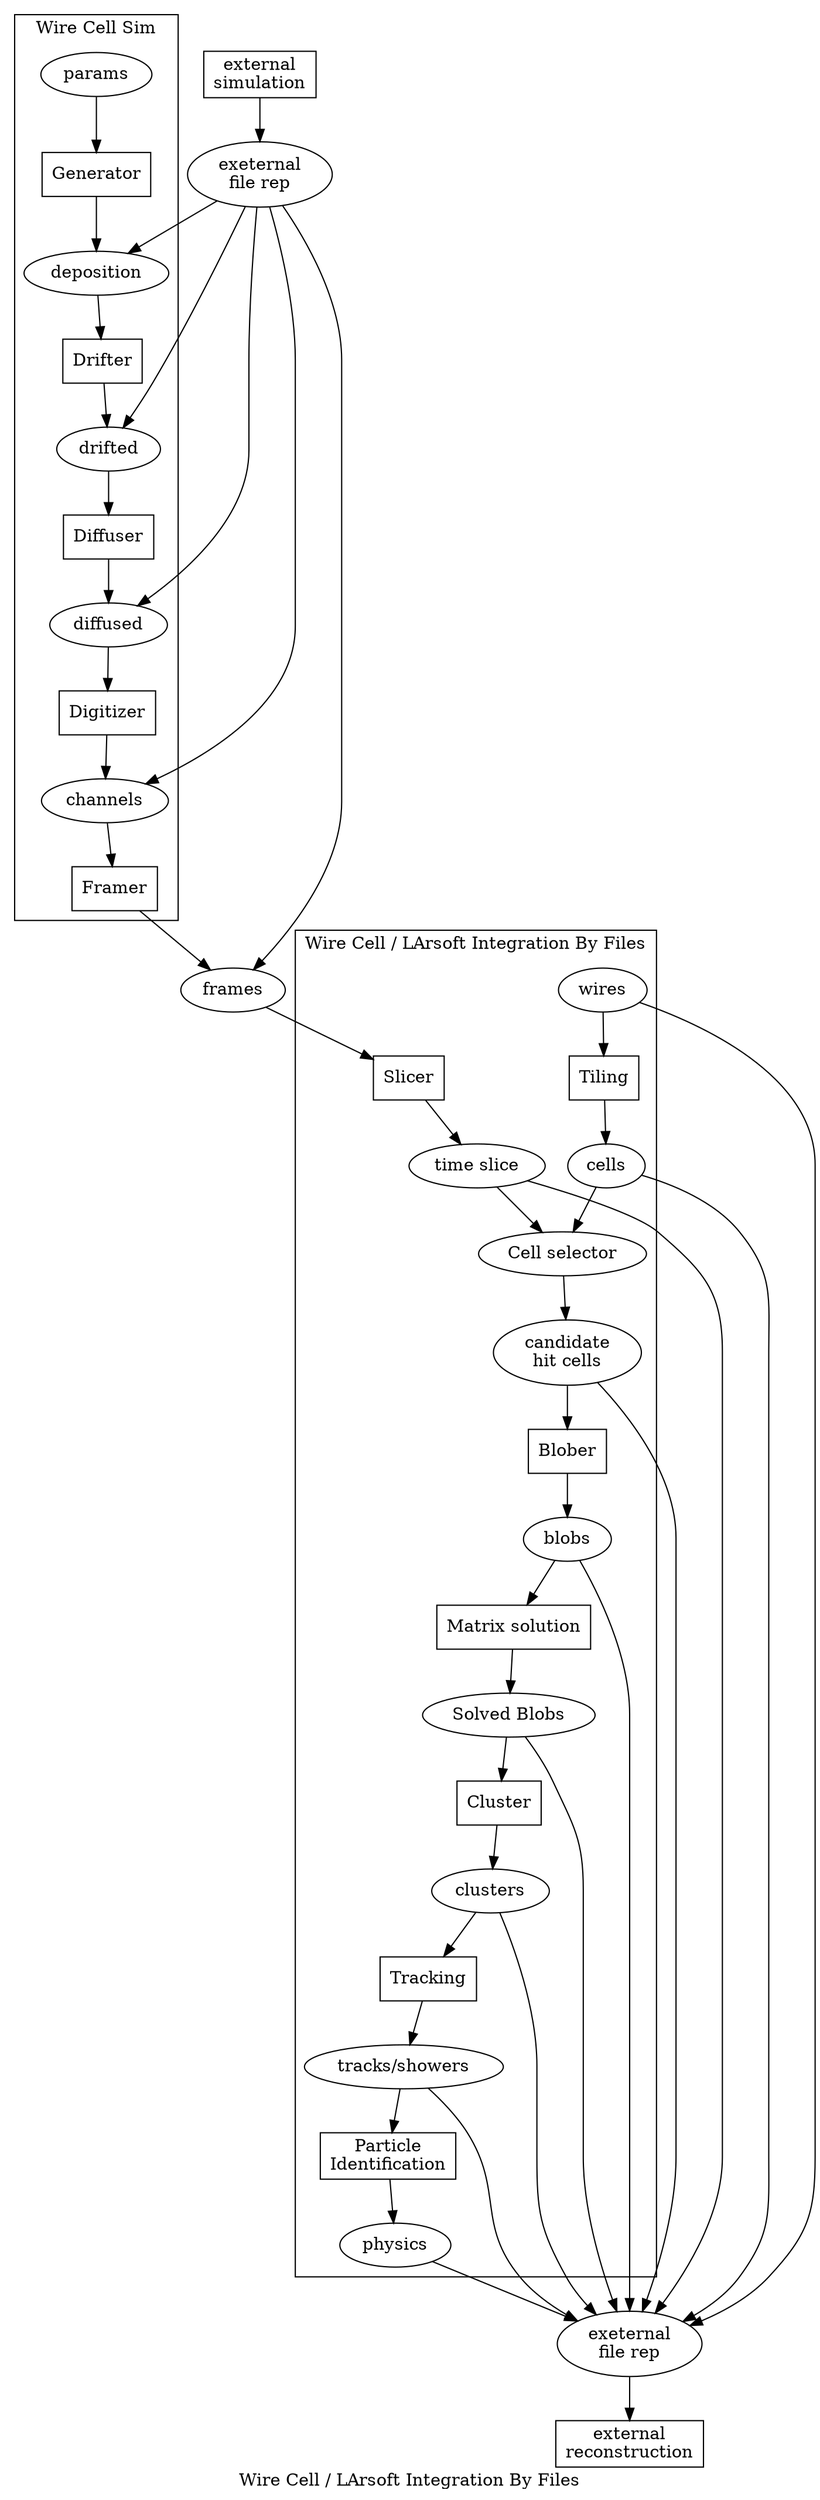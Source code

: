 digraph "G" {
	label="Wire Cell / LArsoft Integration By Files"

	producer[label="external\nsimulation",shape=box];
	indata[label="exeternal\nfile rep"];

	

subgraph cluster_sim {
	label="Wire Cell Sim";
	
	params;
	kingen[shape=box,label="Generator"];
	depos[label="deposition"];
	drift[shape=box, label="Drifter"];
	depos2[label="drifted"];
	diffuser[shape=box, label="Diffuser"];
	diffused[label="diffused"]
	digitizer[shape=box,label="Digitizer"];
	channels;
	framer[shape=box,label="Framer"];
}

	frames;
	
subgraph cluster_alg {
	wires;
	tiling[label="Tiling",shape=box];
	cells;

	slicer[shape=box,label="Slicer"];
	slice[label="time slice"];
	cellsel[label="Cell selector"];
	hitcells[label="candidate\nhit cells"];
	blober[shape=box,label="Blober"];
	blobs;
	matrix[shape=box,label="Matrix solution"];
	blobs2[label="Solved Blobs"];
	clustering[shape=box,label="Cluster"];
	clusters;
	tracking[shape=box,label="Tracking"];
	trkshw[label="tracks/showers"];
	pid[shape=box,label="Particle\nIdentification"];
	physics;
	
}		  

	outdata[label="exeternal\nfile rep"];
	consumer[label="external\nreconstruction",shape=box];
	

	producer->indata;
	indata->depos;
	indata->depos2;
	indata->diffused;
	indata->channels;
	indata->frames;
	
	params->kingen->depos->drift->depos2->diffuser->diffused->digitizer->channels->framer->frames;
	
	wires->tiling->cells->cellsel;
	
	frames->slicer->slice->cellsel->hitcells->blober->blobs->matrix->blobs2->clustering->clusters->tracking->trkshw->pid->physics;
	wires->outdata;
	cells->outdata;
	slice->outdata;
	hitcells->outdata;
	blobs->outdata;
	blobs2->outdata;
	clusters->outdata;
	trkshw->outdata;
	physics->outdata;
	outdata->consumer;
}